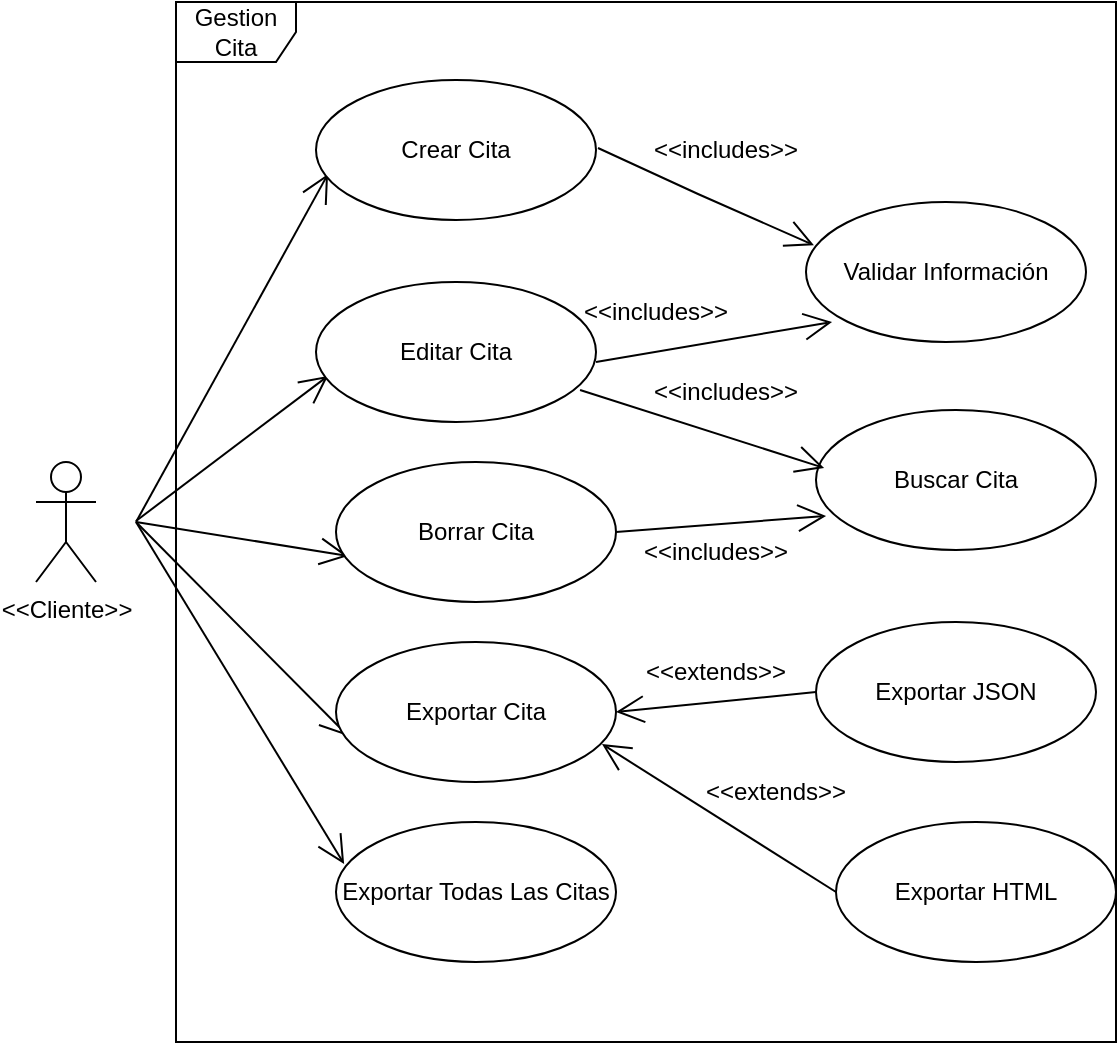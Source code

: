 <mxfile version="21.2.8" type="device">
  <diagram name="Página-1" id="dfHO47jalvIyfnMXlgef">
    <mxGraphModel dx="706" dy="831" grid="1" gridSize="10" guides="1" tooltips="1" connect="1" arrows="1" fold="1" page="1" pageScale="1" pageWidth="1169" pageHeight="827" math="0" shadow="0">
      <root>
        <mxCell id="0" />
        <mxCell id="1" parent="0" />
        <mxCell id="E9Bczi1k8QJtwexIgcku-1" value="Gestion Cita" style="shape=umlFrame;whiteSpace=wrap;html=1;pointerEvents=0;" parent="1" vertex="1">
          <mxGeometry x="270" y="140" width="470" height="520" as="geometry" />
        </mxCell>
        <mxCell id="E9Bczi1k8QJtwexIgcku-2" value="&amp;lt;&amp;lt;Cliente&amp;gt;&amp;gt;" style="shape=umlActor;verticalLabelPosition=bottom;verticalAlign=top;html=1;" parent="1" vertex="1">
          <mxGeometry x="200" y="370" width="30" height="60" as="geometry" />
        </mxCell>
        <mxCell id="E9Bczi1k8QJtwexIgcku-6" value="" style="endArrow=open;endFill=1;endSize=12;html=1;rounded=0;entryX=0.043;entryY=0.671;entryDx=0;entryDy=0;entryPerimeter=0;" parent="1" target="E9Bczi1k8QJtwexIgcku-7" edge="1">
          <mxGeometry width="160" relative="1" as="geometry">
            <mxPoint x="250" y="399.5" as="sourcePoint" />
            <mxPoint x="330" y="400" as="targetPoint" />
          </mxGeometry>
        </mxCell>
        <mxCell id="E9Bczi1k8QJtwexIgcku-7" value="Editar Cita" style="ellipse;whiteSpace=wrap;html=1;" parent="1" vertex="1">
          <mxGeometry x="340" y="280" width="140" height="70" as="geometry" />
        </mxCell>
        <mxCell id="E9Bczi1k8QJtwexIgcku-8" value="" style="endArrow=open;endFill=1;endSize=12;html=1;rounded=0;" parent="1" edge="1">
          <mxGeometry width="160" relative="1" as="geometry">
            <mxPoint x="481" y="213" as="sourcePoint" />
            <mxPoint x="588.969" y="261.586" as="targetPoint" />
            <Array as="points">
              <mxPoint x="531" y="236" />
            </Array>
          </mxGeometry>
        </mxCell>
        <mxCell id="E9Bczi1k8QJtwexIgcku-9" value="Validar Información" style="ellipse;whiteSpace=wrap;html=1;" parent="1" vertex="1">
          <mxGeometry x="585" y="240" width="140" height="70" as="geometry" />
        </mxCell>
        <mxCell id="E9Bczi1k8QJtwexIgcku-10" value="&amp;lt;&amp;lt;includes&amp;gt;&amp;gt;" style="text;html=1;strokeColor=none;fillColor=none;align=center;verticalAlign=middle;whiteSpace=wrap;rounded=0;" parent="1" vertex="1">
          <mxGeometry x="515" y="199" width="60" height="30" as="geometry" />
        </mxCell>
        <mxCell id="vwR_h7pgl02tlOmDkBdV-2" value="" style="endArrow=open;endFill=1;endSize=12;html=1;rounded=0;entryX=0.043;entryY=0.671;entryDx=0;entryDy=0;entryPerimeter=0;" parent="1" target="vwR_h7pgl02tlOmDkBdV-3" edge="1">
          <mxGeometry width="160" relative="1" as="geometry">
            <mxPoint x="250" y="400" as="sourcePoint" />
            <mxPoint x="330" y="510" as="targetPoint" />
          </mxGeometry>
        </mxCell>
        <mxCell id="vwR_h7pgl02tlOmDkBdV-3" value="Crear Cita" style="ellipse;whiteSpace=wrap;html=1;" parent="1" vertex="1">
          <mxGeometry x="340" y="179" width="140" height="70" as="geometry" />
        </mxCell>
        <mxCell id="vwR_h7pgl02tlOmDkBdV-5" value="&amp;lt;&amp;lt;includes&amp;gt;&amp;gt;" style="text;html=1;strokeColor=none;fillColor=none;align=center;verticalAlign=middle;whiteSpace=wrap;rounded=0;" parent="1" vertex="1">
          <mxGeometry x="480" y="280" width="60" height="30" as="geometry" />
        </mxCell>
        <mxCell id="vwR_h7pgl02tlOmDkBdV-6" value="Buscar Cita" style="ellipse;whiteSpace=wrap;html=1;" parent="1" vertex="1">
          <mxGeometry x="590" y="344" width="140" height="70" as="geometry" />
        </mxCell>
        <mxCell id="vwR_h7pgl02tlOmDkBdV-7" value="" style="endArrow=open;endFill=1;endSize=12;html=1;rounded=0;entryX=0.093;entryY=0.857;entryDx=0;entryDy=0;entryPerimeter=0;" parent="1" target="E9Bczi1k8QJtwexIgcku-9" edge="1">
          <mxGeometry width="160" relative="1" as="geometry">
            <mxPoint x="480" y="320" as="sourcePoint" />
            <mxPoint x="640" y="320" as="targetPoint" />
          </mxGeometry>
        </mxCell>
        <mxCell id="vwR_h7pgl02tlOmDkBdV-8" value="" style="endArrow=open;endFill=1;endSize=12;html=1;rounded=0;entryX=0.043;entryY=0.671;entryDx=0;entryDy=0;entryPerimeter=0;" parent="1" target="vwR_h7pgl02tlOmDkBdV-9" edge="1">
          <mxGeometry width="160" relative="1" as="geometry">
            <mxPoint x="250" y="400" as="sourcePoint" />
            <mxPoint x="340" y="600" as="targetPoint" />
          </mxGeometry>
        </mxCell>
        <mxCell id="vwR_h7pgl02tlOmDkBdV-9" value="Borrar Cita" style="ellipse;whiteSpace=wrap;html=1;" parent="1" vertex="1">
          <mxGeometry x="350" y="370" width="140" height="70" as="geometry" />
        </mxCell>
        <mxCell id="vwR_h7pgl02tlOmDkBdV-10" value="" style="endArrow=open;endFill=1;endSize=12;html=1;rounded=0;entryX=0.029;entryY=0.414;entryDx=0;entryDy=0;entryPerimeter=0;exitX=0.943;exitY=0.771;exitDx=0;exitDy=0;exitPerimeter=0;" parent="1" source="E9Bczi1k8QJtwexIgcku-7" target="vwR_h7pgl02tlOmDkBdV-6" edge="1">
          <mxGeometry width="160" relative="1" as="geometry">
            <mxPoint x="250" y="400" as="sourcePoint" />
            <mxPoint x="470" y="480" as="targetPoint" />
          </mxGeometry>
        </mxCell>
        <mxCell id="vwR_h7pgl02tlOmDkBdV-11" value="&amp;lt;&amp;lt;includes&amp;gt;&amp;gt;" style="text;html=1;strokeColor=none;fillColor=none;align=center;verticalAlign=middle;whiteSpace=wrap;rounded=0;" parent="1" vertex="1">
          <mxGeometry x="515" y="320" width="60" height="30" as="geometry" />
        </mxCell>
        <mxCell id="vwR_h7pgl02tlOmDkBdV-12" value="" style="endArrow=open;endFill=1;endSize=12;html=1;rounded=0;entryX=0.036;entryY=0.757;entryDx=0;entryDy=0;entryPerimeter=0;exitX=1;exitY=0.5;exitDx=0;exitDy=0;" parent="1" source="vwR_h7pgl02tlOmDkBdV-9" target="vwR_h7pgl02tlOmDkBdV-6" edge="1">
          <mxGeometry width="160" relative="1" as="geometry">
            <mxPoint x="482" y="344" as="sourcePoint" />
            <mxPoint x="604" y="383" as="targetPoint" />
          </mxGeometry>
        </mxCell>
        <mxCell id="vwR_h7pgl02tlOmDkBdV-13" value="&amp;lt;&amp;lt;includes&amp;gt;&amp;gt;" style="text;html=1;strokeColor=none;fillColor=none;align=center;verticalAlign=middle;whiteSpace=wrap;rounded=0;" parent="1" vertex="1">
          <mxGeometry x="510" y="400" width="60" height="30" as="geometry" />
        </mxCell>
        <mxCell id="sxNt8pTzDw5BPOQz9Sv--1" value="" style="endArrow=open;endFill=1;endSize=12;html=1;rounded=0;entryX=0.043;entryY=0.671;entryDx=0;entryDy=0;entryPerimeter=0;" edge="1" parent="1" target="sxNt8pTzDw5BPOQz9Sv--2">
          <mxGeometry width="160" relative="1" as="geometry">
            <mxPoint x="250" y="400" as="sourcePoint" />
            <mxPoint x="340" y="700" as="targetPoint" />
          </mxGeometry>
        </mxCell>
        <mxCell id="sxNt8pTzDw5BPOQz9Sv--2" value="Exportar Cita" style="ellipse;whiteSpace=wrap;html=1;" vertex="1" parent="1">
          <mxGeometry x="350" y="460" width="140" height="70" as="geometry" />
        </mxCell>
        <mxCell id="sxNt8pTzDw5BPOQz9Sv--3" value="" style="endArrow=open;endFill=1;endSize=12;html=1;rounded=0;entryX=0.029;entryY=0.3;entryDx=0;entryDy=0;entryPerimeter=0;" edge="1" parent="1" target="sxNt8pTzDw5BPOQz9Sv--4">
          <mxGeometry width="160" relative="1" as="geometry">
            <mxPoint x="250" y="400" as="sourcePoint" />
            <mxPoint x="400" y="540" as="targetPoint" />
          </mxGeometry>
        </mxCell>
        <mxCell id="sxNt8pTzDw5BPOQz9Sv--4" value="Exportar Todas Las Citas" style="ellipse;whiteSpace=wrap;html=1;" vertex="1" parent="1">
          <mxGeometry x="350" y="550" width="140" height="70" as="geometry" />
        </mxCell>
        <mxCell id="sxNt8pTzDw5BPOQz9Sv--5" value="Exportar JSON" style="ellipse;whiteSpace=wrap;html=1;" vertex="1" parent="1">
          <mxGeometry x="590" y="450" width="140" height="70" as="geometry" />
        </mxCell>
        <mxCell id="sxNt8pTzDw5BPOQz9Sv--6" value="Exportar HTML" style="ellipse;whiteSpace=wrap;html=1;" vertex="1" parent="1">
          <mxGeometry x="600" y="550" width="140" height="70" as="geometry" />
        </mxCell>
        <mxCell id="sxNt8pTzDw5BPOQz9Sv--7" value="" style="endArrow=open;endFill=1;endSize=12;html=1;rounded=0;entryX=1;entryY=0.5;entryDx=0;entryDy=0;exitX=0;exitY=0.5;exitDx=0;exitDy=0;" edge="1" parent="1" source="sxNt8pTzDw5BPOQz9Sv--5" target="sxNt8pTzDw5BPOQz9Sv--2">
          <mxGeometry width="160" relative="1" as="geometry">
            <mxPoint x="510" y="710" as="sourcePoint" />
            <mxPoint x="670" y="710" as="targetPoint" />
          </mxGeometry>
        </mxCell>
        <mxCell id="sxNt8pTzDw5BPOQz9Sv--8" value="" style="endArrow=open;endFill=1;endSize=12;html=1;rounded=0;exitX=0;exitY=0.5;exitDx=0;exitDy=0;entryX=0.95;entryY=0.729;entryDx=0;entryDy=0;entryPerimeter=0;" edge="1" parent="1" source="sxNt8pTzDw5BPOQz9Sv--6" target="sxNt8pTzDw5BPOQz9Sv--2">
          <mxGeometry width="160" relative="1" as="geometry">
            <mxPoint x="500" y="660" as="sourcePoint" />
            <mxPoint x="660" y="660" as="targetPoint" />
          </mxGeometry>
        </mxCell>
        <mxCell id="sxNt8pTzDw5BPOQz9Sv--9" value="&amp;lt;&amp;lt;extends&amp;gt;&amp;gt;" style="text;html=1;strokeColor=none;fillColor=none;align=center;verticalAlign=middle;whiteSpace=wrap;rounded=0;" vertex="1" parent="1">
          <mxGeometry x="510" y="460" width="60" height="30" as="geometry" />
        </mxCell>
        <mxCell id="sxNt8pTzDw5BPOQz9Sv--11" value="&amp;lt;&amp;lt;extends&amp;gt;&amp;gt;" style="text;html=1;strokeColor=none;fillColor=none;align=center;verticalAlign=middle;whiteSpace=wrap;rounded=0;" vertex="1" parent="1">
          <mxGeometry x="540" y="520" width="60" height="30" as="geometry" />
        </mxCell>
      </root>
    </mxGraphModel>
  </diagram>
</mxfile>
